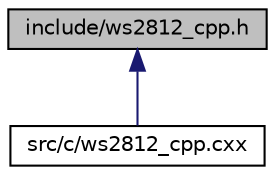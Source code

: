 digraph "include/ws2812_cpp.h"
{
 // LATEX_PDF_SIZE
  edge [fontname="Helvetica",fontsize="10",labelfontname="Helvetica",labelfontsize="10"];
  node [fontname="Helvetica",fontsize="10",shape=record];
  Node1 [label="include/ws2812_cpp.h",height=0.2,width=0.4,color="black", fillcolor="grey75", style="filled", fontcolor="black",tooltip="C++ Wrapper for the Tiny-WS2812 interface."];
  Node1 -> Node2 [dir="back",color="midnightblue",fontsize="10",style="solid",fontname="Helvetica"];
  Node2 [label="src/c/ws2812_cpp.cxx",height=0.2,width=0.4,color="black", fillcolor="white", style="filled",URL="$ws2812__cpp_8cxx_source.html",tooltip=" "];
}
